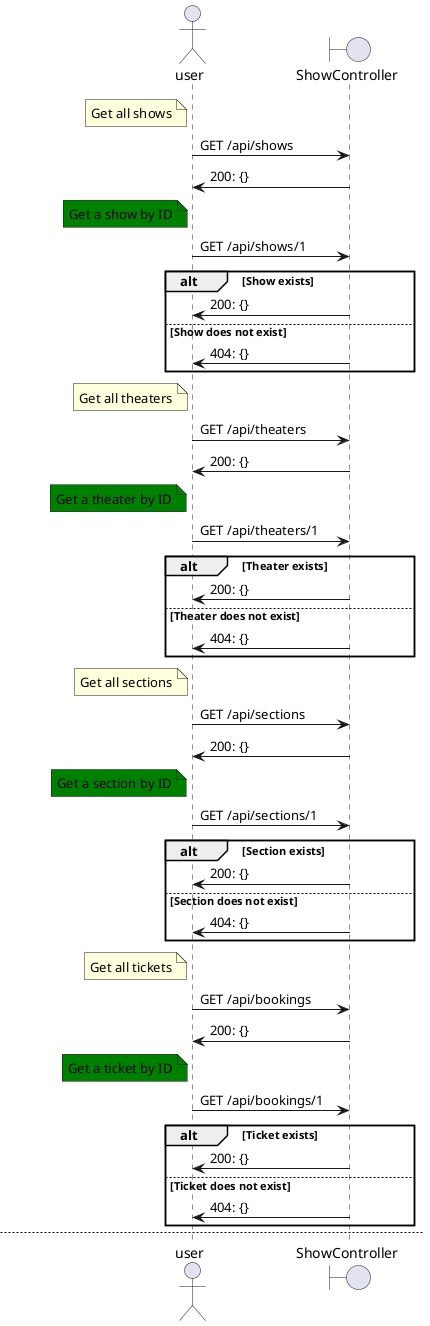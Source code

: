 @startuml

actor user
boundary ShowController as C

note left of user: Get all shows
user -> C : GET /api/shows
user <- C : 200: {}
note left of user #green: Get a show by ID
user -> C : GET /api/shows/1
alt Show exists
user <- C : 200: {}
else Show does not exist
user <- C : 404: {}
end

note left of user: Get all theaters
user -> C : GET /api/theaters
user <- C : 200: {}
note left of user #green: Get a theater by ID
user -> C : GET /api/theaters/1
alt Theater exists
user <- C : 200: {}
else Theater does not exist
user <- C : 404: {}
end

note left of user: Get all sections
user -> C : GET /api/sections
user <- C : 200: {}
note left of user #green: Get a section by ID
user -> C : GET /api/sections/1
alt Section exists
user <- C : 200: {}
else Section does not exist
user <- C : 404: {}
end

note left of user: Get all tickets
user -> C : GET /api/bookings
user <- C : 200: {}
note left of user #green: Get a ticket by ID
user -> C : GET /api/bookings/1
alt Ticket exists
user <- C : 200: {}
else Ticket does not exist
user <- C : 404: {}
end

newpage

note left of user: Get show with ID 1
user -> C : GET /api/shows/1
user <-- C : 200: {}

note left of user: Once the show is obtained\nwith its plays, the sections\nmust be queried
loop For each section
    user -> C : GET /api/sections/1
    user <-- C : 200: {}
end

note left of user: Now the show can be\nbooked.
user -> C : POST /api/bookings {}
alt Show booked
user <-- C : 201: {}
else Booking rejected
user <-- C : 406: {}
end

@enduml
